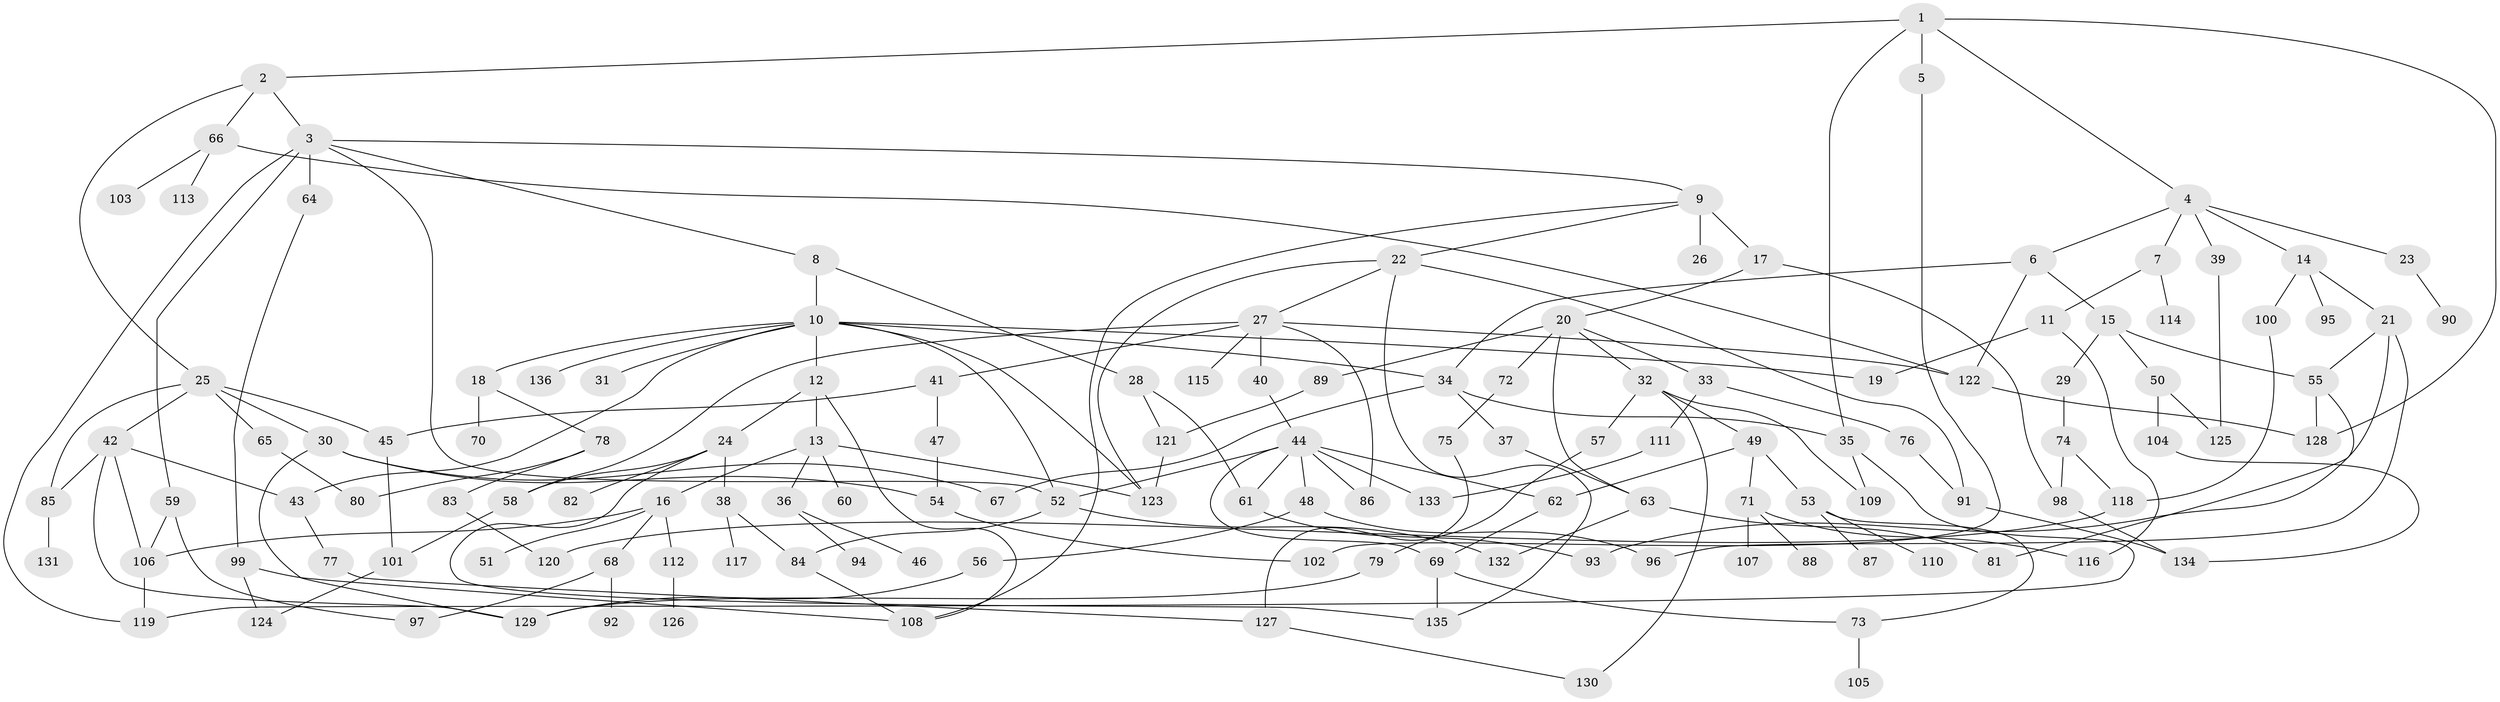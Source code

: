 // coarse degree distribution, {7: 0.0975609756097561, 8: 0.0975609756097561, 2: 0.12195121951219512, 3: 0.1951219512195122, 4: 0.14634146341463414, 1: 0.0975609756097561, 6: 0.14634146341463414, 5: 0.0975609756097561}
// Generated by graph-tools (version 1.1) at 2025/36/03/04/25 23:36:12]
// undirected, 136 vertices, 195 edges
graph export_dot {
  node [color=gray90,style=filled];
  1;
  2;
  3;
  4;
  5;
  6;
  7;
  8;
  9;
  10;
  11;
  12;
  13;
  14;
  15;
  16;
  17;
  18;
  19;
  20;
  21;
  22;
  23;
  24;
  25;
  26;
  27;
  28;
  29;
  30;
  31;
  32;
  33;
  34;
  35;
  36;
  37;
  38;
  39;
  40;
  41;
  42;
  43;
  44;
  45;
  46;
  47;
  48;
  49;
  50;
  51;
  52;
  53;
  54;
  55;
  56;
  57;
  58;
  59;
  60;
  61;
  62;
  63;
  64;
  65;
  66;
  67;
  68;
  69;
  70;
  71;
  72;
  73;
  74;
  75;
  76;
  77;
  78;
  79;
  80;
  81;
  82;
  83;
  84;
  85;
  86;
  87;
  88;
  89;
  90;
  91;
  92;
  93;
  94;
  95;
  96;
  97;
  98;
  99;
  100;
  101;
  102;
  103;
  104;
  105;
  106;
  107;
  108;
  109;
  110;
  111;
  112;
  113;
  114;
  115;
  116;
  117;
  118;
  119;
  120;
  121;
  122;
  123;
  124;
  125;
  126;
  127;
  128;
  129;
  130;
  131;
  132;
  133;
  134;
  135;
  136;
  1 -- 2;
  1 -- 4;
  1 -- 5;
  1 -- 128;
  1 -- 35;
  2 -- 3;
  2 -- 25;
  2 -- 66;
  3 -- 8;
  3 -- 9;
  3 -- 52;
  3 -- 59;
  3 -- 64;
  3 -- 119;
  4 -- 6;
  4 -- 7;
  4 -- 14;
  4 -- 23;
  4 -- 39;
  5 -- 102;
  6 -- 15;
  6 -- 34;
  6 -- 122;
  7 -- 11;
  7 -- 114;
  8 -- 10;
  8 -- 28;
  9 -- 17;
  9 -- 22;
  9 -- 26;
  9 -- 108;
  10 -- 12;
  10 -- 18;
  10 -- 19;
  10 -- 31;
  10 -- 123;
  10 -- 136;
  10 -- 34;
  10 -- 52;
  10 -- 43;
  11 -- 116;
  11 -- 19;
  12 -- 13;
  12 -- 24;
  12 -- 108;
  13 -- 16;
  13 -- 36;
  13 -- 60;
  13 -- 123;
  14 -- 21;
  14 -- 95;
  14 -- 100;
  15 -- 29;
  15 -- 50;
  15 -- 55;
  16 -- 51;
  16 -- 68;
  16 -- 106;
  16 -- 112;
  17 -- 20;
  17 -- 98;
  18 -- 70;
  18 -- 78;
  20 -- 32;
  20 -- 33;
  20 -- 72;
  20 -- 89;
  20 -- 63;
  21 -- 55;
  21 -- 96;
  21 -- 93;
  22 -- 27;
  22 -- 91;
  22 -- 135;
  22 -- 123;
  23 -- 90;
  24 -- 38;
  24 -- 82;
  24 -- 135;
  24 -- 58;
  25 -- 30;
  25 -- 42;
  25 -- 45;
  25 -- 65;
  25 -- 85;
  27 -- 40;
  27 -- 41;
  27 -- 58;
  27 -- 86;
  27 -- 115;
  27 -- 122;
  28 -- 121;
  28 -- 61;
  29 -- 74;
  30 -- 54;
  30 -- 129;
  30 -- 67;
  32 -- 49;
  32 -- 57;
  32 -- 109;
  32 -- 130;
  33 -- 76;
  33 -- 111;
  34 -- 35;
  34 -- 37;
  34 -- 67;
  35 -- 109;
  35 -- 119;
  36 -- 46;
  36 -- 94;
  37 -- 63;
  38 -- 117;
  38 -- 84;
  39 -- 125;
  40 -- 44;
  41 -- 47;
  41 -- 45;
  42 -- 43;
  42 -- 85;
  42 -- 129;
  42 -- 106;
  43 -- 77;
  44 -- 48;
  44 -- 61;
  44 -- 133;
  44 -- 69;
  44 -- 62;
  44 -- 52;
  44 -- 86;
  45 -- 101;
  47 -- 54;
  48 -- 56;
  48 -- 96;
  49 -- 53;
  49 -- 62;
  49 -- 71;
  50 -- 104;
  50 -- 125;
  52 -- 84;
  52 -- 132;
  53 -- 73;
  53 -- 87;
  53 -- 110;
  54 -- 102;
  55 -- 81;
  55 -- 128;
  56 -- 129;
  57 -- 79;
  58 -- 101;
  59 -- 106;
  59 -- 97;
  61 -- 93;
  62 -- 69;
  63 -- 132;
  63 -- 81;
  64 -- 99;
  65 -- 80;
  66 -- 103;
  66 -- 113;
  66 -- 122;
  68 -- 92;
  68 -- 97;
  69 -- 73;
  69 -- 135;
  71 -- 88;
  71 -- 107;
  71 -- 116;
  72 -- 75;
  73 -- 105;
  74 -- 98;
  74 -- 118;
  75 -- 127;
  76 -- 91;
  77 -- 127;
  78 -- 80;
  78 -- 83;
  79 -- 129;
  83 -- 120;
  84 -- 108;
  85 -- 131;
  89 -- 121;
  91 -- 134;
  98 -- 134;
  99 -- 124;
  99 -- 108;
  100 -- 118;
  101 -- 124;
  104 -- 134;
  106 -- 119;
  111 -- 133;
  112 -- 126;
  118 -- 120;
  121 -- 123;
  122 -- 128;
  127 -- 130;
}
